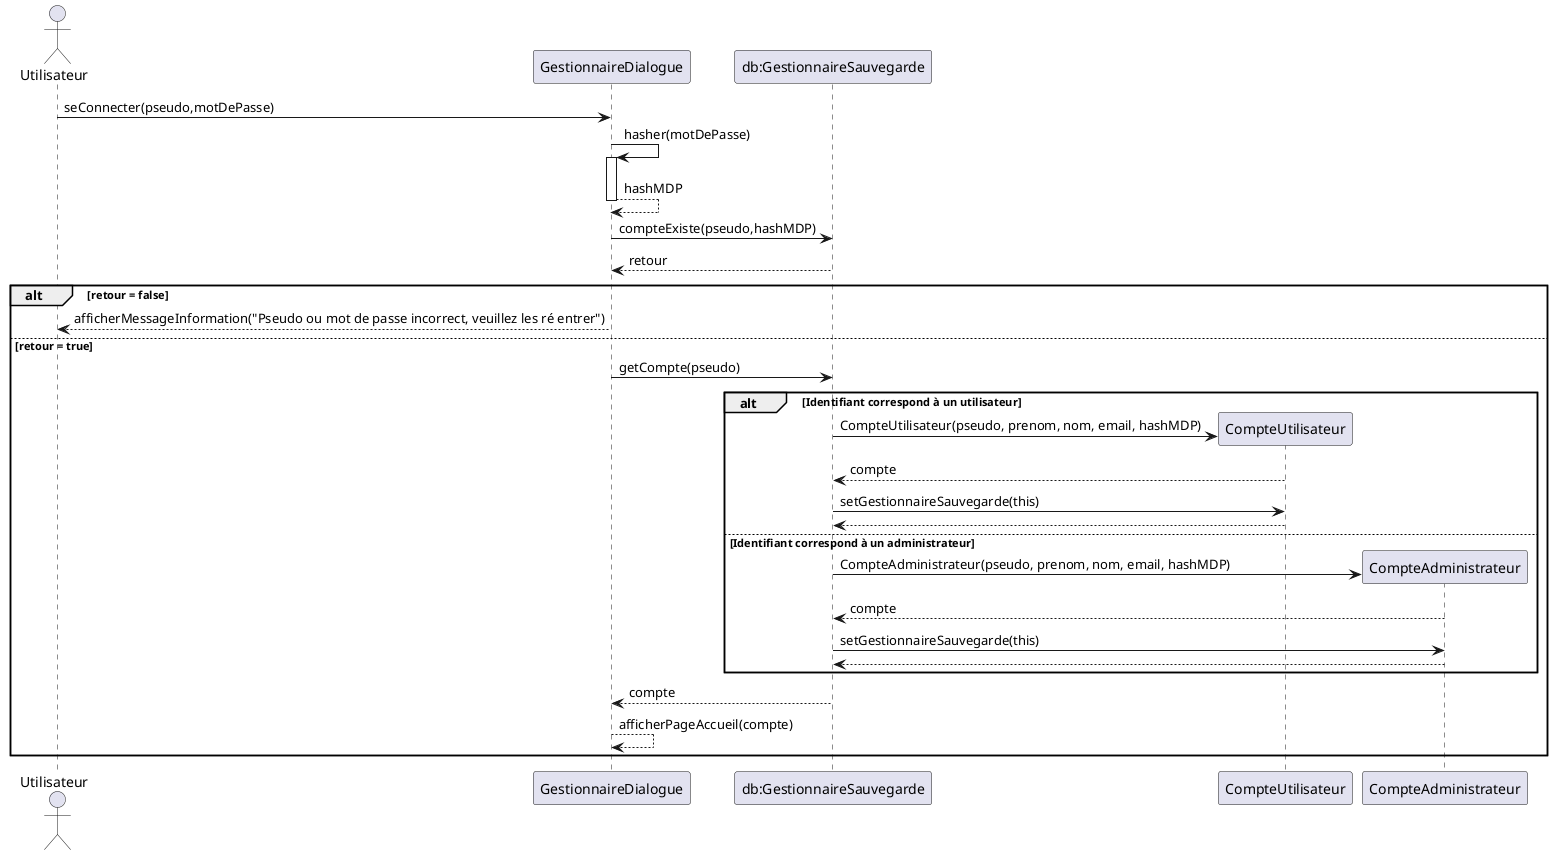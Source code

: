 @startuml Se connecter ou créer son compte

actor "Utilisateur" as us
participant "GestionnaireDialogue" as gd
participant "db:GestionnaireSauvegarde" as gs
participant "CompteUtilisateur" as cu
participant "CompteAdministrateur" as ca

us -> gd : seConnecter(pseudo,motDePasse)
gd 	-> gd ++: hasher(motDePasse)
gd 	--> gd --: hashMDP
gd -> gs : compteExiste(pseudo,hashMDP)
gs --> gd : retour

alt retour = false
gd --> us : afficherMessageInformation("Pseudo ou mot de passe incorrect, veuillez les ré entrer")
else retour = true

gd -> gs : getCompte(pseudo)

alt Identifiant correspond à un utilisateur
gs -> cu **: CompteUtilisateur(pseudo, prenom, nom, email, hashMDP)
cu --> gs : compte
gs -> cu 	: setGestionnaireSauvegarde(this)
cu --> gs 	:
else Identifiant correspond à un administrateur
gs -> ca **: CompteAdministrateur(pseudo, prenom, nom, email, hashMDP)
ca --> gs : compte
gs -> ca 	: setGestionnaireSauvegarde(this)
ca --> gs 	:
end
gs --> gd : compte
gd --> gd : afficherPageAccueil(compte)

end


@enduml
